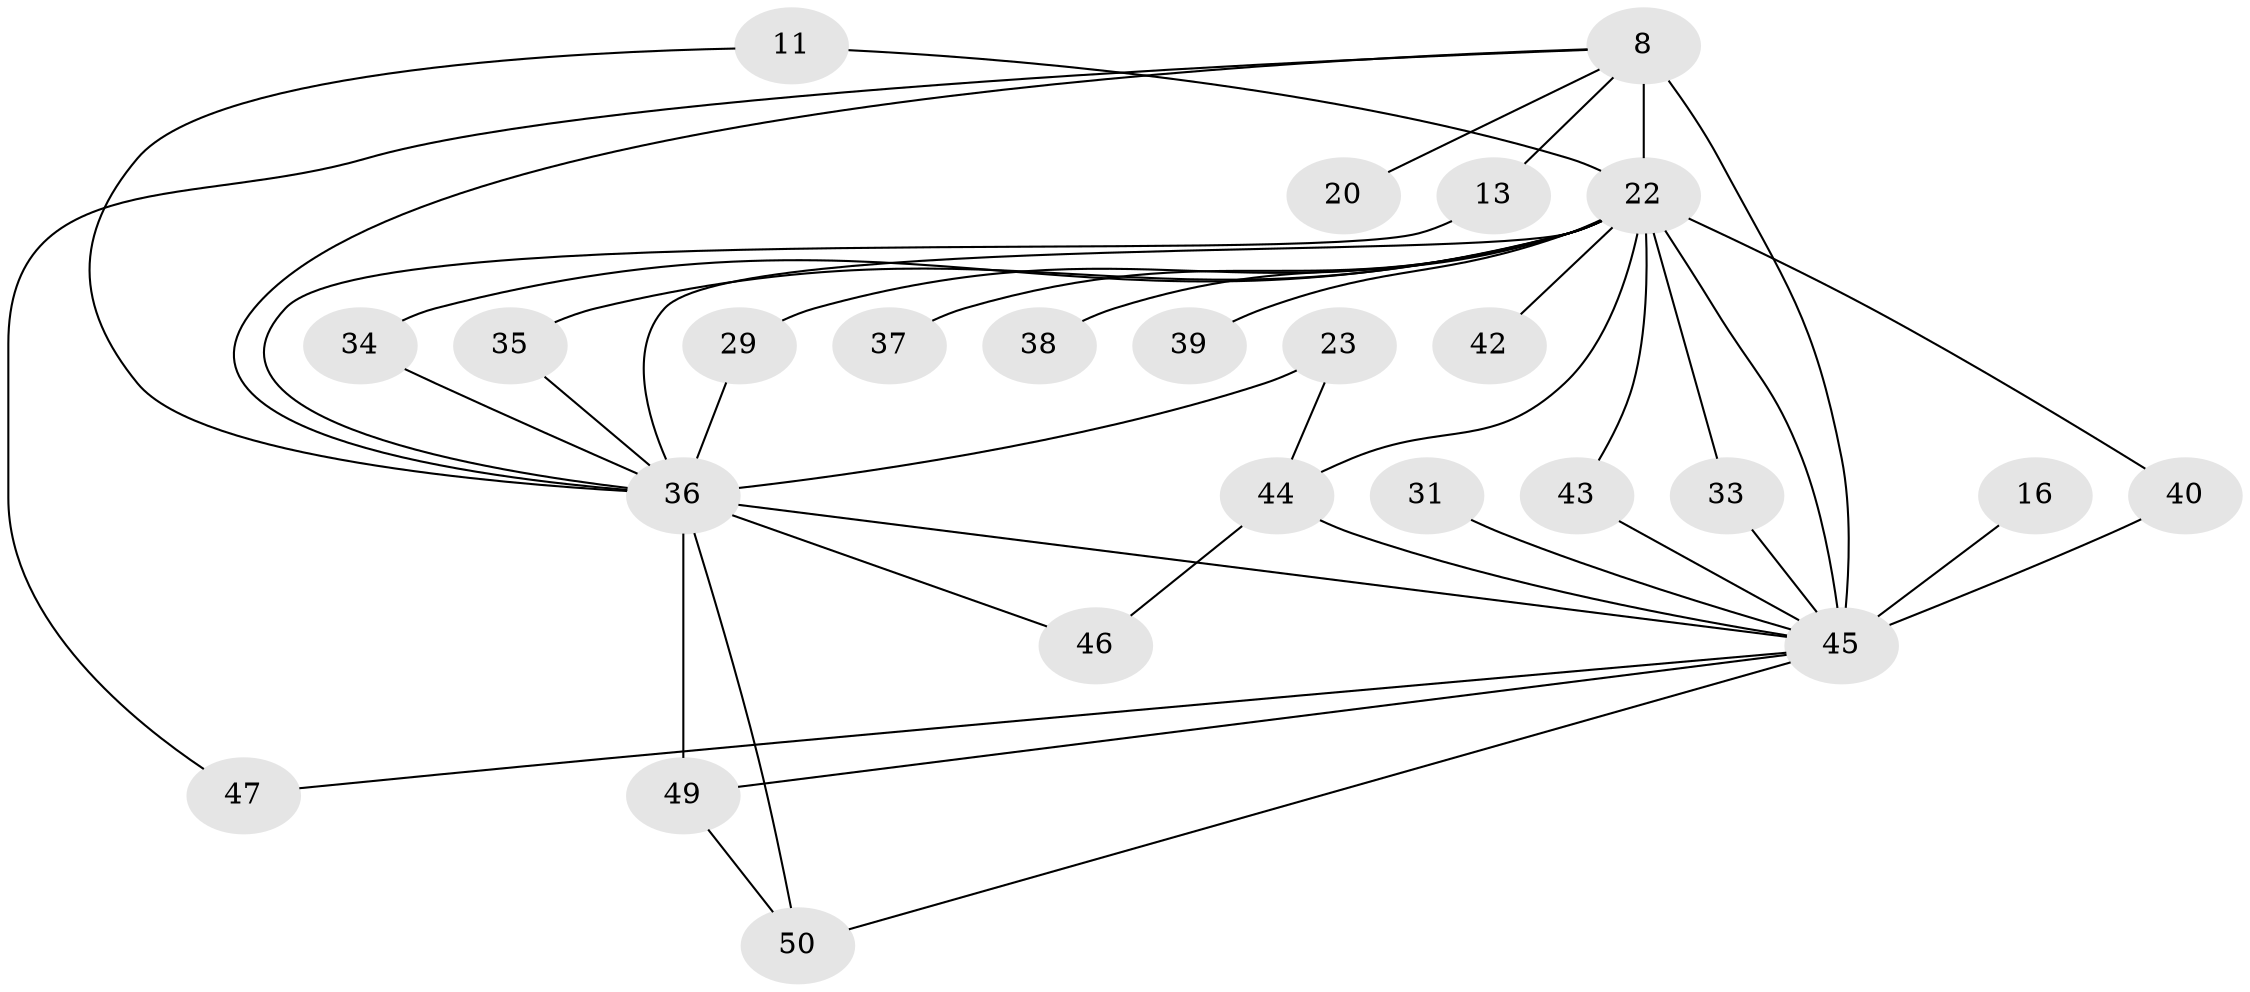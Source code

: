 // original degree distribution, {16: 0.06, 11: 0.02, 13: 0.02, 19: 0.02, 14: 0.02, 23: 0.02, 12: 0.02, 10: 0.02, 2: 0.58, 6: 0.04, 3: 0.12, 4: 0.06}
// Generated by graph-tools (version 1.1) at 2025/46/03/09/25 04:46:26]
// undirected, 25 vertices, 42 edges
graph export_dot {
graph [start="1"]
  node [color=gray90,style=filled];
  8 [super="+3"];
  11;
  13;
  16;
  20;
  22 [super="+7"];
  23;
  29;
  31;
  33;
  34;
  35;
  36 [super="+28+9"];
  37;
  38;
  39;
  40;
  42;
  43;
  44 [super="+15+32+19"];
  45 [super="+25+5+41+10"];
  46;
  47;
  49 [super="+48+24"];
  50 [super="+18+27"];
  8 -- 20 [weight=2];
  8 -- 47;
  8 -- 13;
  8 -- 45 [weight=10];
  8 -- 36 [weight=5];
  8 -- 22 [weight=4];
  11 -- 36;
  11 -- 22;
  13 -- 36;
  16 -- 45 [weight=2];
  22 -- 45 [weight=12];
  22 -- 29;
  22 -- 33;
  22 -- 34;
  22 -- 35;
  22 -- 36 [weight=5];
  22 -- 37;
  22 -- 38 [weight=2];
  22 -- 39;
  22 -- 40;
  22 -- 42 [weight=2];
  22 -- 43;
  22 -- 44 [weight=3];
  23 -- 44;
  23 -- 36;
  29 -- 36;
  31 -- 45 [weight=2];
  33 -- 45;
  34 -- 36;
  35 -- 36;
  36 -- 45 [weight=9];
  36 -- 46;
  36 -- 49 [weight=3];
  36 -- 50 [weight=2];
  40 -- 45;
  43 -- 45;
  44 -- 46;
  44 -- 45 [weight=3];
  45 -- 47;
  45 -- 49;
  45 -- 50;
  49 -- 50;
}
